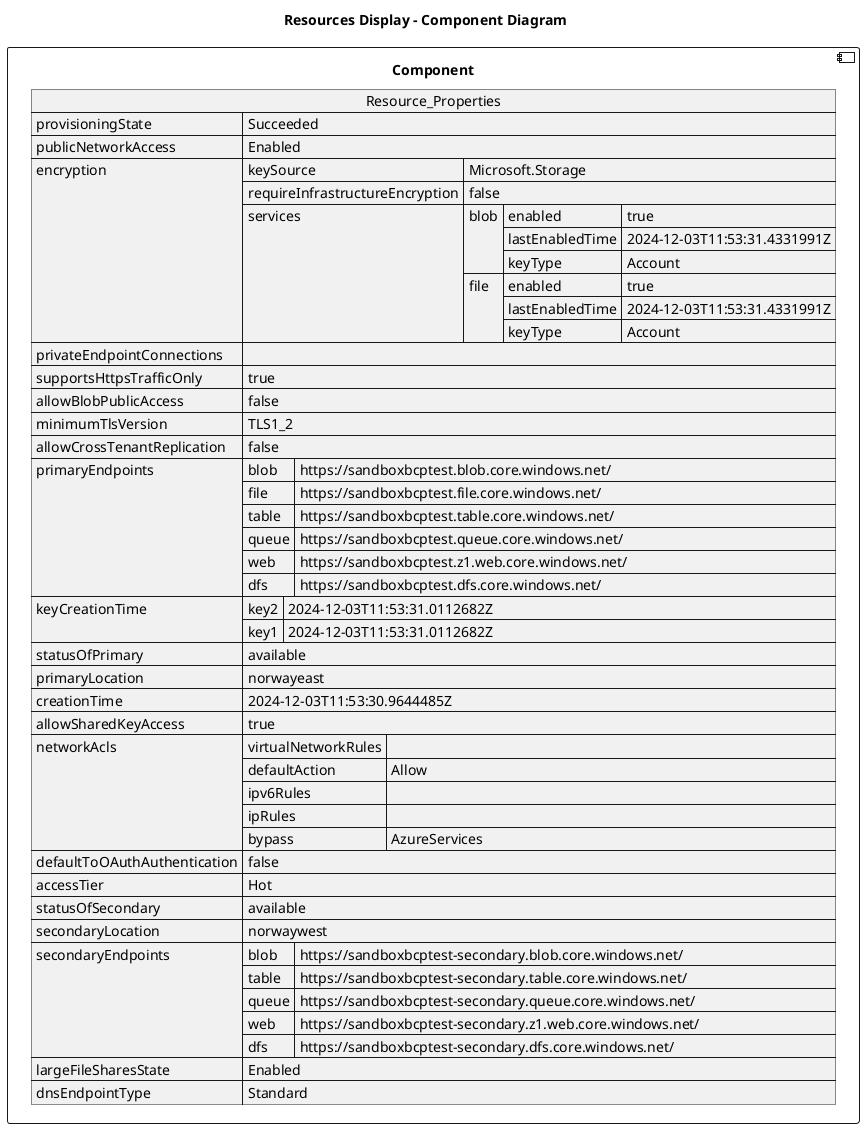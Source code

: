 @startuml

title Resources Display - Component Diagram

component Component {

json  Resource_Properties {
  "provisioningState": "Succeeded",
  "publicNetworkAccess": "Enabled",
  "encryption": {
    "keySource": "Microsoft.Storage",
    "requireInfrastructureEncryption": false,
    "services": {
      "blob": {
        "enabled": true,
        "lastEnabledTime": "2024-12-03T11:53:31.4331991Z",
        "keyType": "Account"
      },
      "file": {
        "enabled": true,
        "lastEnabledTime": "2024-12-03T11:53:31.4331991Z",
        "keyType": "Account"
      }
    }
  },
  "privateEndpointConnections": [],
  "supportsHttpsTrafficOnly": true,
  "allowBlobPublicAccess": false,
  "minimumTlsVersion": "TLS1_2",
  "allowCrossTenantReplication": false,
  "primaryEndpoints": {
    "blob": "https://sandboxbcptest.blob.core.windows.net/",
    "file": "https://sandboxbcptest.file.core.windows.net/",
    "table": "https://sandboxbcptest.table.core.windows.net/",
    "queue": "https://sandboxbcptest.queue.core.windows.net/",
    "web": "https://sandboxbcptest.z1.web.core.windows.net/",
    "dfs": "https://sandboxbcptest.dfs.core.windows.net/"
  },
  "keyCreationTime": {
    "key2": "2024-12-03T11:53:31.0112682Z",
    "key1": "2024-12-03T11:53:31.0112682Z"
  },
  "statusOfPrimary": "available",
  "primaryLocation": "norwayeast",
  "creationTime": "2024-12-03T11:53:30.9644485Z",
  "allowSharedKeyAccess": true,
  "networkAcls": {
    "virtualNetworkRules": [],
    "defaultAction": "Allow",
    "ipv6Rules": [],
    "ipRules": [],
    "bypass": "AzureServices"
  },
  "defaultToOAuthAuthentication": false,
  "accessTier": "Hot",
  "statusOfSecondary": "available",
  "secondaryLocation": "norwaywest",
  "secondaryEndpoints": {
    "blob": "https://sandboxbcptest-secondary.blob.core.windows.net/",
    "table": "https://sandboxbcptest-secondary.table.core.windows.net/",
    "queue": "https://sandboxbcptest-secondary.queue.core.windows.net/",
    "web": "https://sandboxbcptest-secondary.z1.web.core.windows.net/",
    "dfs": "https://sandboxbcptest-secondary.dfs.core.windows.net/"
  },
  "largeFileSharesState": "Enabled",
  "dnsEndpointType": "Standard"
}
}
@enduml
